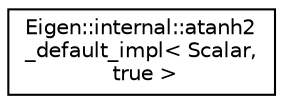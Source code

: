 digraph "Graphical Class Hierarchy"
{
  edge [fontname="Helvetica",fontsize="10",labelfontname="Helvetica",labelfontsize="10"];
  node [fontname="Helvetica",fontsize="10",shape=record];
  rankdir="LR";
  Node1 [label="Eigen::internal::atanh2\l_default_impl\< Scalar,\l true \>",height=0.2,width=0.4,color="black", fillcolor="white", style="filled",URL="$struct_eigen_1_1internal_1_1atanh2__default__impl_3_01_scalar_00_01true_01_4.html"];
}
